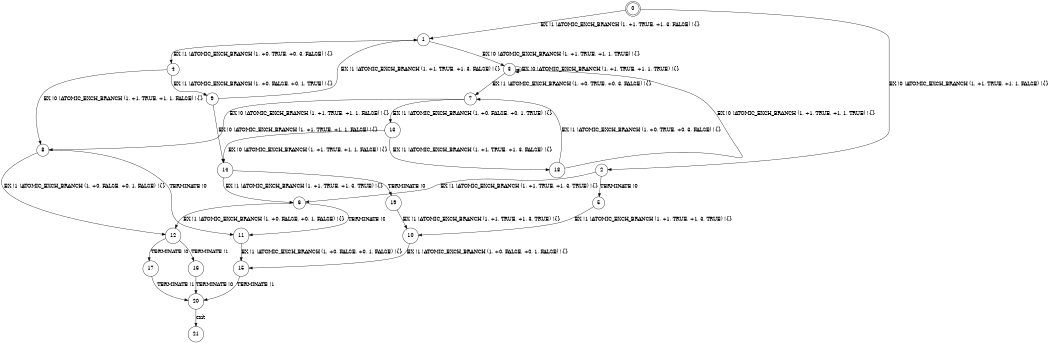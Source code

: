 digraph BCG {
size = "7, 10.5";
center = TRUE;
node [shape = circle];
0 [peripheries = 2];
0 -> 1 [label = "EX !1 !ATOMIC_EXCH_BRANCH (1, +1, TRUE, +1, 3, FALSE) !{}"];
0 -> 2 [label = "EX !0 !ATOMIC_EXCH_BRANCH (1, +1, TRUE, +1, 1, FALSE) !{}"];
1 -> 3 [label = "EX !0 !ATOMIC_EXCH_BRANCH (1, +1, TRUE, +1, 1, TRUE) !{}"];
1 -> 4 [label = "EX !1 !ATOMIC_EXCH_BRANCH (1, +0, TRUE, +0, 3, FALSE) !{}"];
2 -> 5 [label = "TERMINATE !0"];
2 -> 6 [label = "EX !1 !ATOMIC_EXCH_BRANCH (1, +1, TRUE, +1, 3, TRUE) !{}"];
3 -> 7 [label = "EX !1 !ATOMIC_EXCH_BRANCH (1, +0, TRUE, +0, 3, FALSE) !{}"];
3 -> 3 [label = "EX !0 !ATOMIC_EXCH_BRANCH (1, +1, TRUE, +1, 1, TRUE) !{}"];
4 -> 8 [label = "EX !0 !ATOMIC_EXCH_BRANCH (1, +1, TRUE, +1, 1, FALSE) !{}"];
4 -> 9 [label = "EX !1 !ATOMIC_EXCH_BRANCH (1, +0, FALSE, +0, 1, TRUE) !{}"];
5 -> 10 [label = "EX !1 !ATOMIC_EXCH_BRANCH (1, +1, TRUE, +1, 3, TRUE) !{}"];
6 -> 11 [label = "TERMINATE !0"];
6 -> 12 [label = "EX !1 !ATOMIC_EXCH_BRANCH (1, +0, FALSE, +0, 1, FALSE) !{}"];
7 -> 13 [label = "EX !1 !ATOMIC_EXCH_BRANCH (1, +0, FALSE, +0, 1, TRUE) !{}"];
7 -> 8 [label = "EX !0 !ATOMIC_EXCH_BRANCH (1, +1, TRUE, +1, 1, FALSE) !{}"];
8 -> 11 [label = "TERMINATE !0"];
8 -> 12 [label = "EX !1 !ATOMIC_EXCH_BRANCH (1, +0, FALSE, +0, 1, FALSE) !{}"];
9 -> 14 [label = "EX !0 !ATOMIC_EXCH_BRANCH (1, +1, TRUE, +1, 1, FALSE) !{}"];
9 -> 1 [label = "EX !1 !ATOMIC_EXCH_BRANCH (1, +1, TRUE, +1, 3, FALSE) !{}"];
10 -> 15 [label = "EX !1 !ATOMIC_EXCH_BRANCH (1, +0, FALSE, +0, 1, FALSE) !{}"];
11 -> 15 [label = "EX !1 !ATOMIC_EXCH_BRANCH (1, +0, FALSE, +0, 1, FALSE) !{}"];
12 -> 16 [label = "TERMINATE !1"];
12 -> 17 [label = "TERMINATE !0"];
13 -> 18 [label = "EX !1 !ATOMIC_EXCH_BRANCH (1, +1, TRUE, +1, 3, FALSE) !{}"];
13 -> 14 [label = "EX !0 !ATOMIC_EXCH_BRANCH (1, +1, TRUE, +1, 1, FALSE) !{}"];
14 -> 19 [label = "TERMINATE !0"];
14 -> 6 [label = "EX !1 !ATOMIC_EXCH_BRANCH (1, +1, TRUE, +1, 3, TRUE) !{}"];
15 -> 20 [label = "TERMINATE !1"];
16 -> 20 [label = "TERMINATE !0"];
17 -> 20 [label = "TERMINATE !1"];
18 -> 7 [label = "EX !1 !ATOMIC_EXCH_BRANCH (1, +0, TRUE, +0, 3, FALSE) !{}"];
18 -> 3 [label = "EX !0 !ATOMIC_EXCH_BRANCH (1, +1, TRUE, +1, 1, TRUE) !{}"];
19 -> 10 [label = "EX !1 !ATOMIC_EXCH_BRANCH (1, +1, TRUE, +1, 3, TRUE) !{}"];
20 -> 21 [label = "exit"];
}
